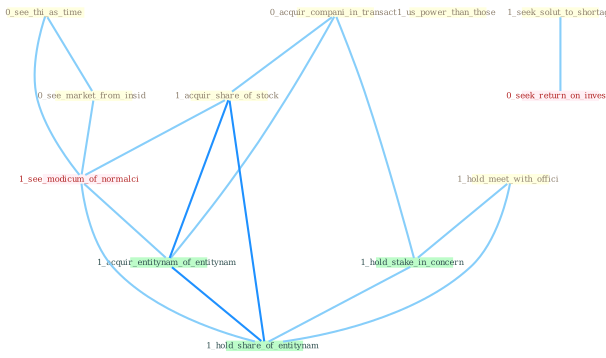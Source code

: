 Graph G{ 
    node
    [shape=polygon,style=filled,width=.5,height=.06,color="#BDFCC9",fixedsize=true,fontsize=4,
    fontcolor="#2f4f4f"];
    {node
    [color="#ffffe0", fontcolor="#8b7d6b"] "1_hold_meet_with_offici " "0_acquir_compani_in_transact " "1_us_power_than_those " "1_acquir_share_of_stock " "1_seek_solut_to_shortag " "0_see_thi_as_time " "0_see_market_from_insid "}
{node [color="#fff0f5", fontcolor="#b22222"] "0_seek_return_on_invest " "1_see_modicum_of_normalci "}
edge [color="#B0E2FF"];

	"1_hold_meet_with_offici " -- "1_hold_stake_in_concern " [w="1", color="#87cefa" ];
	"1_hold_meet_with_offici " -- "1_hold_share_of_entitynam " [w="1", color="#87cefa" ];
	"0_acquir_compani_in_transact " -- "1_acquir_share_of_stock " [w="1", color="#87cefa" ];
	"0_acquir_compani_in_transact " -- "1_hold_stake_in_concern " [w="1", color="#87cefa" ];
	"0_acquir_compani_in_transact " -- "1_acquir_entitynam_of_entitynam " [w="1", color="#87cefa" ];
	"1_acquir_share_of_stock " -- "1_see_modicum_of_normalci " [w="1", color="#87cefa" ];
	"1_acquir_share_of_stock " -- "1_acquir_entitynam_of_entitynam " [w="2", color="#1e90ff" , len=0.8];
	"1_acquir_share_of_stock " -- "1_hold_share_of_entitynam " [w="2", color="#1e90ff" , len=0.8];
	"1_seek_solut_to_shortag " -- "0_seek_return_on_invest " [w="1", color="#87cefa" ];
	"0_see_thi_as_time " -- "0_see_market_from_insid " [w="1", color="#87cefa" ];
	"0_see_thi_as_time " -- "1_see_modicum_of_normalci " [w="1", color="#87cefa" ];
	"0_see_market_from_insid " -- "1_see_modicum_of_normalci " [w="1", color="#87cefa" ];
	"1_hold_stake_in_concern " -- "1_hold_share_of_entitynam " [w="1", color="#87cefa" ];
	"1_see_modicum_of_normalci " -- "1_acquir_entitynam_of_entitynam " [w="1", color="#87cefa" ];
	"1_see_modicum_of_normalci " -- "1_hold_share_of_entitynam " [w="1", color="#87cefa" ];
	"1_acquir_entitynam_of_entitynam " -- "1_hold_share_of_entitynam " [w="2", color="#1e90ff" , len=0.8];
}